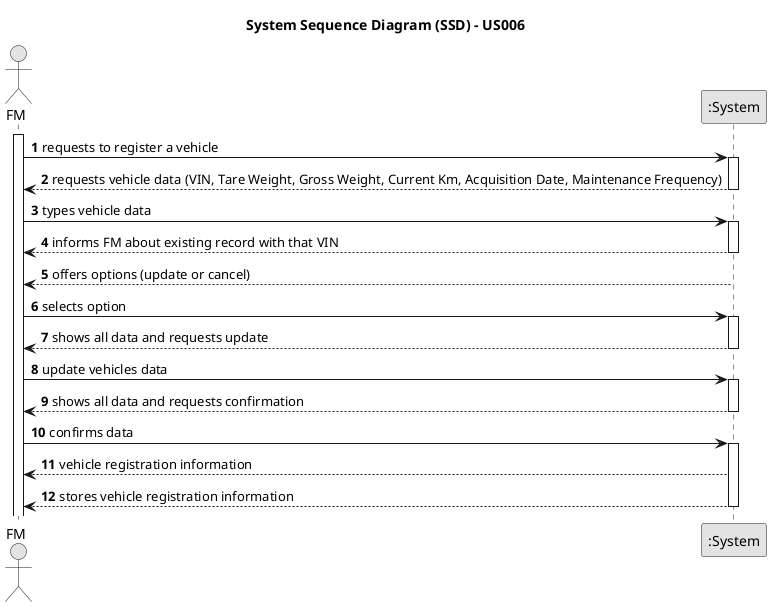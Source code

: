@startuml
skinparam monochrome true
skinparam packageStyle rectangle
skinparam shadowing false

title System Sequence Diagram (SSD) - US006

autonumber

actor "FM" as FM
participant ":System" as System

activate FM

    FM -> System : requests to register a vehicle
    activate System

        System --> FM : requests vehicle data (VIN, Tare Weight, Gross Weight, Current Km, Acquisition Date, Maintenance Frequency)
    deactivate System

    FM -> System : types vehicle data
    activate System

        System --> FM : informs FM about existing record with that VIN
    deactivate System

    System --> FM : offers options (update or cancel)
        deactivate System

    FM -> System : selects option
        activate System

        System --> FM : shows all data and requests update
    deactivate System

    FM -> System : update vehicles data
    activate System

    System --> FM : shows all data and requests confirmation
    deactivate System

    FM -> System : confirms data
    activate System

    System --> FM :  vehicle registration information
    System --> FM : stores vehicle registration information
    deactivate System



@enduml